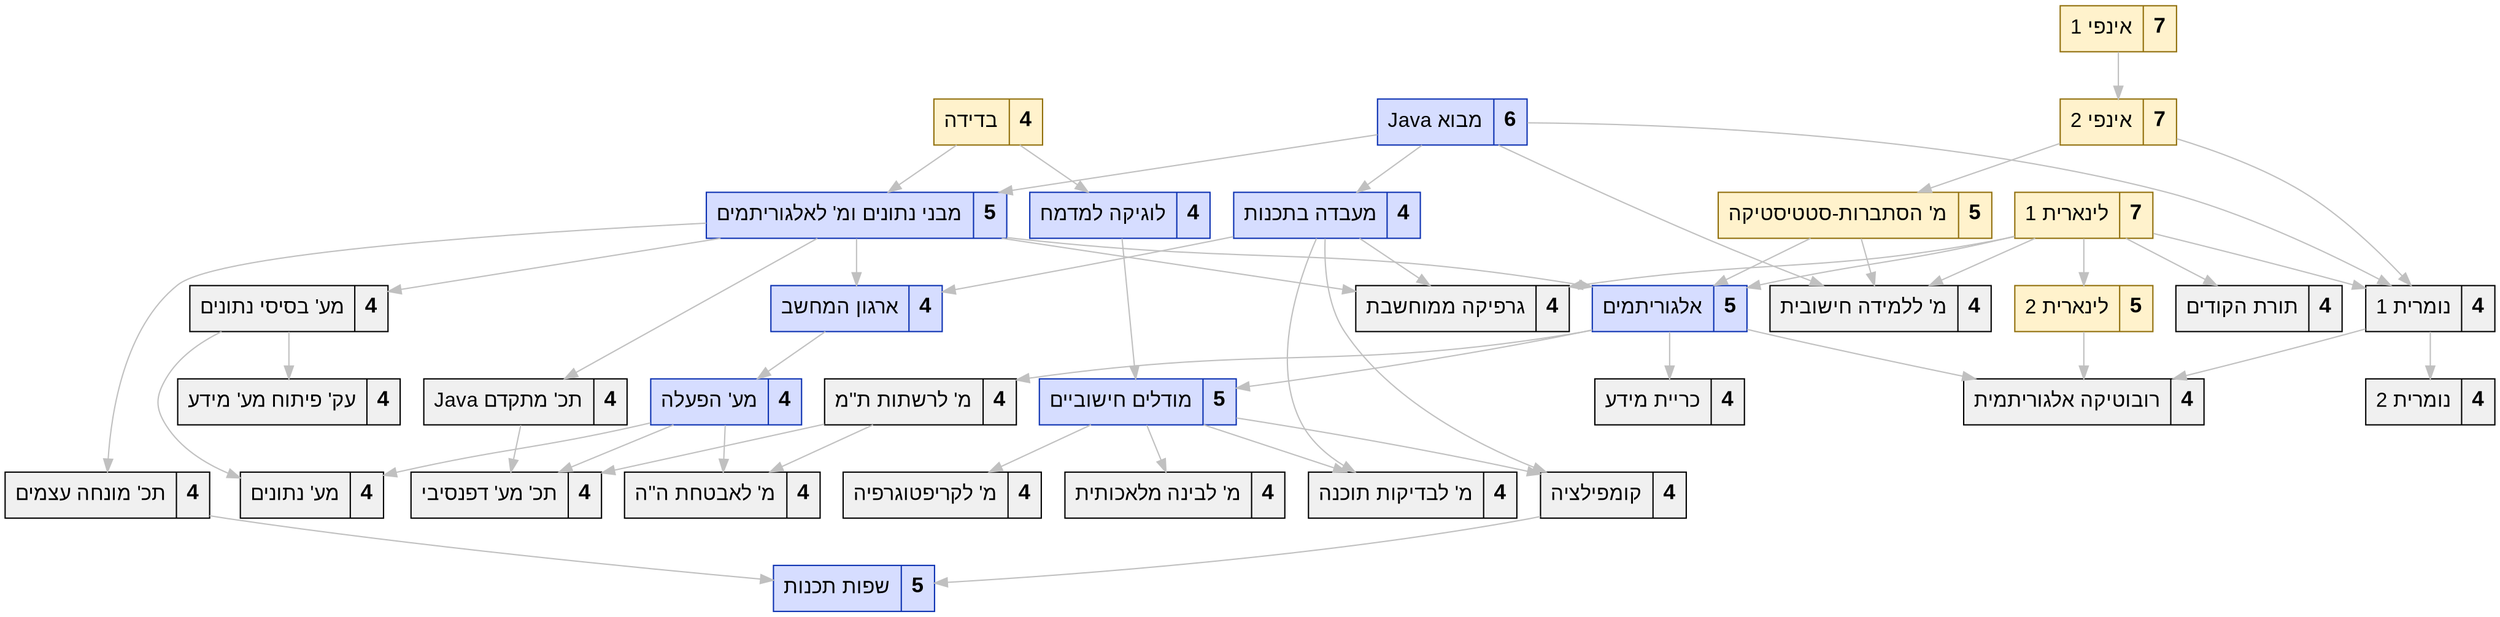 digraph CS_Course_Dependencies {
    rankdir=TD;
    node [shape=box, style="filled",fontname="Arial" , fontsize=16];
    edge [color="gray", penwidth=1];

    // Math courses
    node [fillcolor="#FFF2CC", color="#916f0c", shape=record];
    "20476" [tooltip="20476" label=<בדידה| <font POINT-SIZE="17"><b>4</b></font>>, URL="https://www.openu.ac.il/courses/20476.htm"];
    "20474" [tooltip="20474" label=<אינפי 1| <font POINT-SIZE="17"><b>7</b></font>>, URL="https://www.openu.ac.il/courses/20474.htm"];
    "20475" [tooltip="20475" label=<אינפי 2| <font POINT-SIZE="17"><b>7</b></font>>, URL="https://www.openu.ac.il/courses/20475.htm"];
    "20109" [tooltip="20109" label=<לינארית 1| <font POINT-SIZE="17"><b>7</b></font>>, URL="https://www.openu.ac.il/courses/20109.htm"];
    "20229" [tooltip="20229" label=<לינארית 2| <font POINT-SIZE="17"><b>5</b></font>>, URL="https://www.openu.ac.il/courses/20229.htm"];
    "20425" [tooltip="20425" label=<מ' הסתברות-סטטיסטיקה| <font POINT-SIZE="17"><b>5</b></font>>, URL="https://www.openu.ac.il/courses/20425.htm"];

    // Cs courses
    node [fillcolor="#d6ddff", color="#0D32B2", shape=record];
    "20407" [tooltip="20407" label=<מבני נתונים ומ' לאלגוריתמים| <font POINT-SIZE="17"><b>5</b></font>>, URL="https://www.openu.ac.il/courses/20407.htm"];
    "20905" [tooltip="20905" label=<שפות תכנות| <font POINT-SIZE="17"><b>5</b></font>>, URL="https://www.openu.ac.il/courses/20905.htm"];
    "20471" [tooltip="20471" label=<ארגון המחשב| <font POINT-SIZE="17"><b>4</b></font>>, URL="https://www.openu.ac.il/courses/20471.htm"];
    "20441" [tooltip="20441" label=<מבוא Java| <font POINT-SIZE="17"><b>6</b></font>>, URL="https://www.openu.ac.il/courses/20441.htm"];
    "20465" [tooltip="20465" label=<מעבדה בתכנות| <font POINT-SIZE="17"><b>4</b></font>>, URL="https://www.openu.ac.il/courses/20465.htm"];
    "20417" [tooltip="20417" label=<אלגוריתמים| <font POINT-SIZE="17"><b>5</b></font>>, URL="https://www.openu.ac.il/courses/20417.htm"];
    "20604" [tooltip="20604" label=<מודלים חישוביים| <font POINT-SIZE="17"><b>5</b></font>>, URL="https://www.openu.ac.il/courses/20604.htm"];
    "20466" [tooltip="20466" label=<לוגיקה למדמח| <font POINT-SIZE="17"><b>4</b></font>>, URL="https://www.openu.ac.il/courses/20466.htm"];
    "20594" [tooltip="20594" label=<מע' הפעלה| <font POINT-SIZE="17"><b>4</b></font>>, URL="https://www.openu.ac.il/courses/20594.htm"];

    // Elective courses
    node [fillcolor="#f0f0f0", color="black", shape=record];
    "20940" [tooltip="20940" label=<מ' לאבטחת ה''ה| <font POINT-SIZE="17"><b>4</b></font>>, URL="https://www.openu.ac.il/courses/20940.htm"];
    "20595" [tooltip="20595" label=<כריית מידע| <font POINT-SIZE="17"><b>4</b></font>>, URL="https://www.openu.ac.il/courses/20595.htm"];
    "20946" [tooltip="20946" label=<מ' לבדיקות תוכנה| <font POINT-SIZE="17"><b>4</b></font>>, URL="https://www.openu.ac.il/courses/20946.htm"];
    "20296" [tooltip="20296" label=<תורת הקודים| <font POINT-SIZE="17"><b>4</b></font>>, URL="https://www.openu.ac.il/courses/20296.htm"];
    "20551" [tooltip="20551" label=<מ' לבינה מלאכותית| <font POINT-SIZE="17"><b>4</b></font>>, URL="https://www.openu.ac.il/courses/20551.htm"];
    "20942" [tooltip="20942" label=<מ' ללמידה חישובית| <font POINT-SIZE="17"><b>4</b></font>>, URL="https://www.openu.ac.il/courses/20942.htm"];
    "20277" [tooltip="20277" label=<מע' בסיסי נתונים| <font POINT-SIZE="17"><b>4</b></font>>, URL="https://www.openu.ac.il/courses/20277.htm"];
    "20582" [tooltip="20582" label=<מ' לרשתות ת''מ| <font POINT-SIZE="17"><b>4</b></font>>, URL="https://www.openu.ac.il/courses/20582.htm"];
    "20944" [tooltip="20944" label=<רובוטיקה אלגוריתמית| <font POINT-SIZE="17"><b>4</b></font>>, URL="https://www.openu.ac.il/courses/20944.htm"];
    "20554" [tooltip="20554" label=<תכ' מתקדם Java| <font POINT-SIZE="17"><b>4</b></font>>, URL="https://www.openu.ac.il/courses/20554.htm"];
    "20462" [tooltip="20462" label=<נומרית 1| <font POINT-SIZE="17"><b>4</b></font>>, URL="https://www.openu.ac.il/courses/20462.htm"];
    "20900" [tooltip="20900" label=<נומרית 2| <font POINT-SIZE="17"><b>4</b></font>>, URL="https://www.openu.ac.il/courses/20900.htm"];
    "20937" [tooltip="20937" label=<תכ' מע' דפנסיבי| <font POINT-SIZE="17"><b>4</b></font>>, URL="https://www.openu.ac.il/courses/20937.htm"];
    "20562" [tooltip="20562" label=<גרפיקה ממוחשבת| <font POINT-SIZE="17"><b>4</b></font>>, URL="https://www.openu.ac.il/courses/20562.htm"];
    "20580" [tooltip="20580" label=<מ' לקריפטוגרפיה| <font POINT-SIZE="17"><b>4</b></font>>, URL="https://www.openu.ac.il/courses/20580.htm"];
    "20436" [tooltip="20436" label=<עק' פיתוח מע' מידע| <font POINT-SIZE="17"><b>4</b></font>>, URL="https://www.openu.ac.il/courses/20436.htm"];
    "20906" [tooltip="20906" label=<תכ' מונחה עצמים| <font POINT-SIZE="17"><b>4</b></font>>, URL="https://www.openu.ac.il/courses/20906.htm"];
    "20364" [tooltip="20364" label=<קומפילציה| <font POINT-SIZE="17"><b>4</b></font>>, URL="https://www.openu.ac.il/courses/20364.htm"];
    "20574" [tooltip="20574" label=<מע' נתונים| <font POINT-SIZE="17"><b>4</b></font>>, URL="https://www.openu.ac.il/courses/20574.htm"];
    "20441" -> "20407";
    "20465" -> "20471";
    "20441" -> "20465";
    "20594" -> "20940";
    "20474" -> "20475";
    "20475" -> "20425";
    "20466" -> "20604";
    "20476" -> "20466";
    "20407" -> "20277";
    "20109" -> "20942";
    "20441" -> "20942";
    "20471" -> "20594";
    "20109" -> "20296";
    "20109" -> "20229";
    "20425" -> "20417";
    "20109" -> "20417";
    "20407" -> "20417";
    "20417" -> "20604";
    "20417" -> "20595";
    "20582" -> "20940";
    "20604" -> "20551";
    "20417" -> "20582";
    "20476" -> "20407";
    "20465" -> "20946";
    "20465" -> "20364";
    "20407" -> "20471";
    "20604" -> "20946";
    "20417" -> "20944";
    "20277" -> "20436";
    "20594" -> "20574";
    "20441" -> "20462";
    "20475" -> "20462";
    "20109" -> "20462";
    "20407" -> "20554";
    "20594" -> "20937";
    "20582" -> "20937";
    "20109" -> "20562";
    "20465" -> "20562";
    "20407" -> "20562";
    "20604" -> "20580";
    "20554" -> "20937";
    "20407" -> "20906";
    "20604" -> "20364";
    "20277" -> "20574";
    "20425" -> "20942";
    "20462" -> "20900";
    "20462" -> "20944";
    "20906" -> "20905";
    "20364" -> "20905";
    "20229" -> "20944";
}
